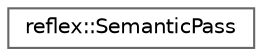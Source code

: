 digraph "Graphical Class Hierarchy"
{
 // LATEX_PDF_SIZE
  bgcolor="transparent";
  edge [fontname=Helvetica,fontsize=10,labelfontname=Helvetica,labelfontsize=10];
  node [fontname=Helvetica,fontsize=10,shape=box,height=0.2,width=0.4];
  rankdir="LR";
  Node0 [id="Node000000",label="reflex::SemanticPass",height=0.2,width=0.4,color="grey40", fillcolor="white", style="filled",URL="$classreflex_1_1SemanticPass.html",tooltip=" "];
}
